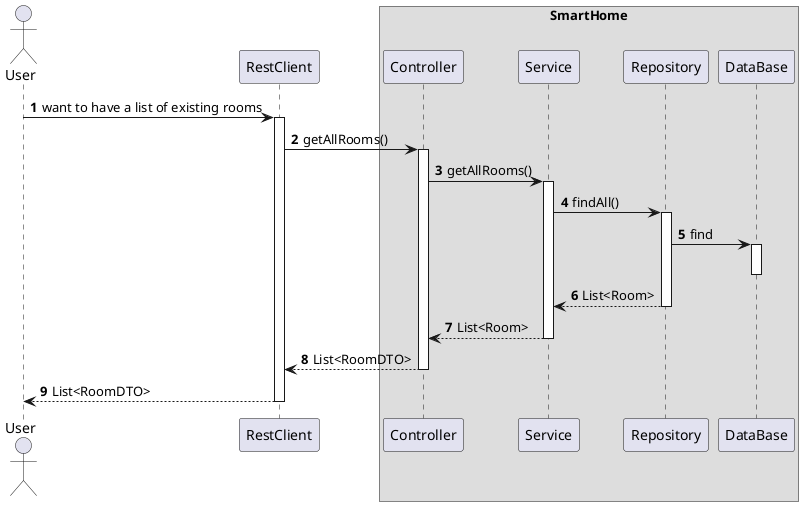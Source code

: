 @startuml
'https://plantuml.com/sequence-diagram
!pragma layout smetana

autonumber

actor "User" as User
participant "RestClient" as RC

box "SmartHome"
    participant "Controller" as CTRL
    participant "Service" as SV
    participant "Repository" as REPO
    participant "DataBase" as BD
end box

User -> RC : want to have a list of existing rooms
activate RC

RC -> CTRL : getAllRooms()
activate CTRL


CTRL -> SV : getAllRooms()
activate SV

SV -> REPO : findAll()
activate REPO
REPO -> BD : find
activate BD
deactivate BD
REPO --> SV : List<Room>
deactivate REPO

SV --> CTRL : List<Room>
deactivate SV


CTRL --> RC : List<RoomDTO>
deactivate CTRL

RC --> User : List<RoomDTO>
deactivate RC


@enduml